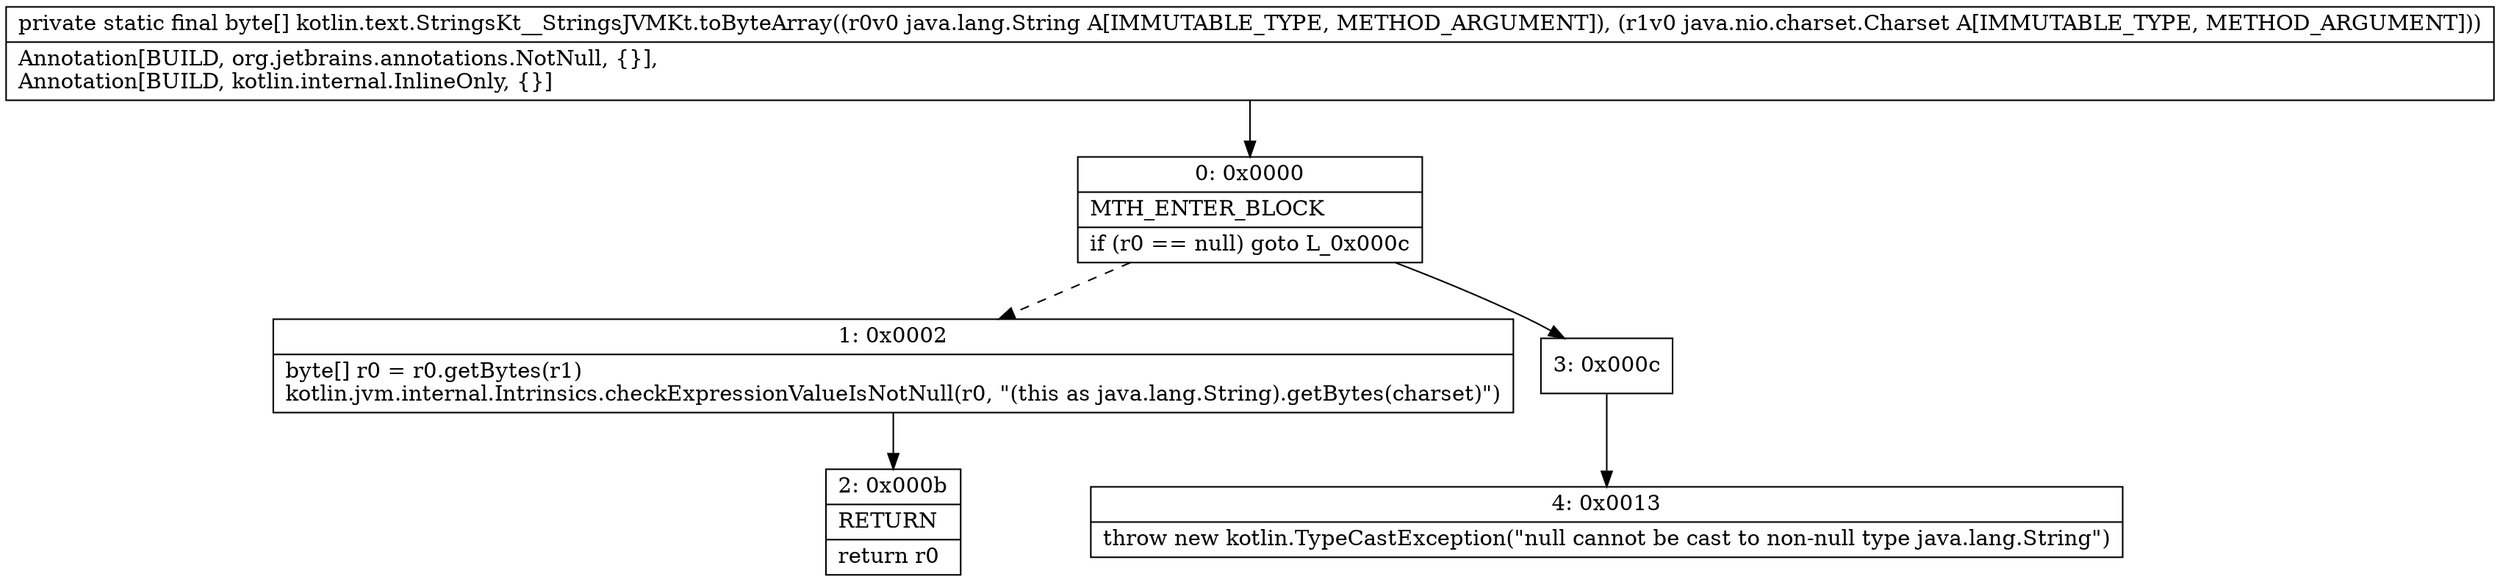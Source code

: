 digraph "CFG forkotlin.text.StringsKt__StringsJVMKt.toByteArray(Ljava\/lang\/String;Ljava\/nio\/charset\/Charset;)[B" {
Node_0 [shape=record,label="{0\:\ 0x0000|MTH_ENTER_BLOCK\l|if (r0 == null) goto L_0x000c\l}"];
Node_1 [shape=record,label="{1\:\ 0x0002|byte[] r0 = r0.getBytes(r1)\lkotlin.jvm.internal.Intrinsics.checkExpressionValueIsNotNull(r0, \"(this as java.lang.String).getBytes(charset)\")\l}"];
Node_2 [shape=record,label="{2\:\ 0x000b|RETURN\l|return r0\l}"];
Node_3 [shape=record,label="{3\:\ 0x000c}"];
Node_4 [shape=record,label="{4\:\ 0x0013|throw new kotlin.TypeCastException(\"null cannot be cast to non\-null type java.lang.String\")\l}"];
MethodNode[shape=record,label="{private static final byte[] kotlin.text.StringsKt__StringsJVMKt.toByteArray((r0v0 java.lang.String A[IMMUTABLE_TYPE, METHOD_ARGUMENT]), (r1v0 java.nio.charset.Charset A[IMMUTABLE_TYPE, METHOD_ARGUMENT]))  | Annotation[BUILD, org.jetbrains.annotations.NotNull, \{\}], \lAnnotation[BUILD, kotlin.internal.InlineOnly, \{\}]\l}"];
MethodNode -> Node_0;
Node_0 -> Node_1[style=dashed];
Node_0 -> Node_3;
Node_1 -> Node_2;
Node_3 -> Node_4;
}

